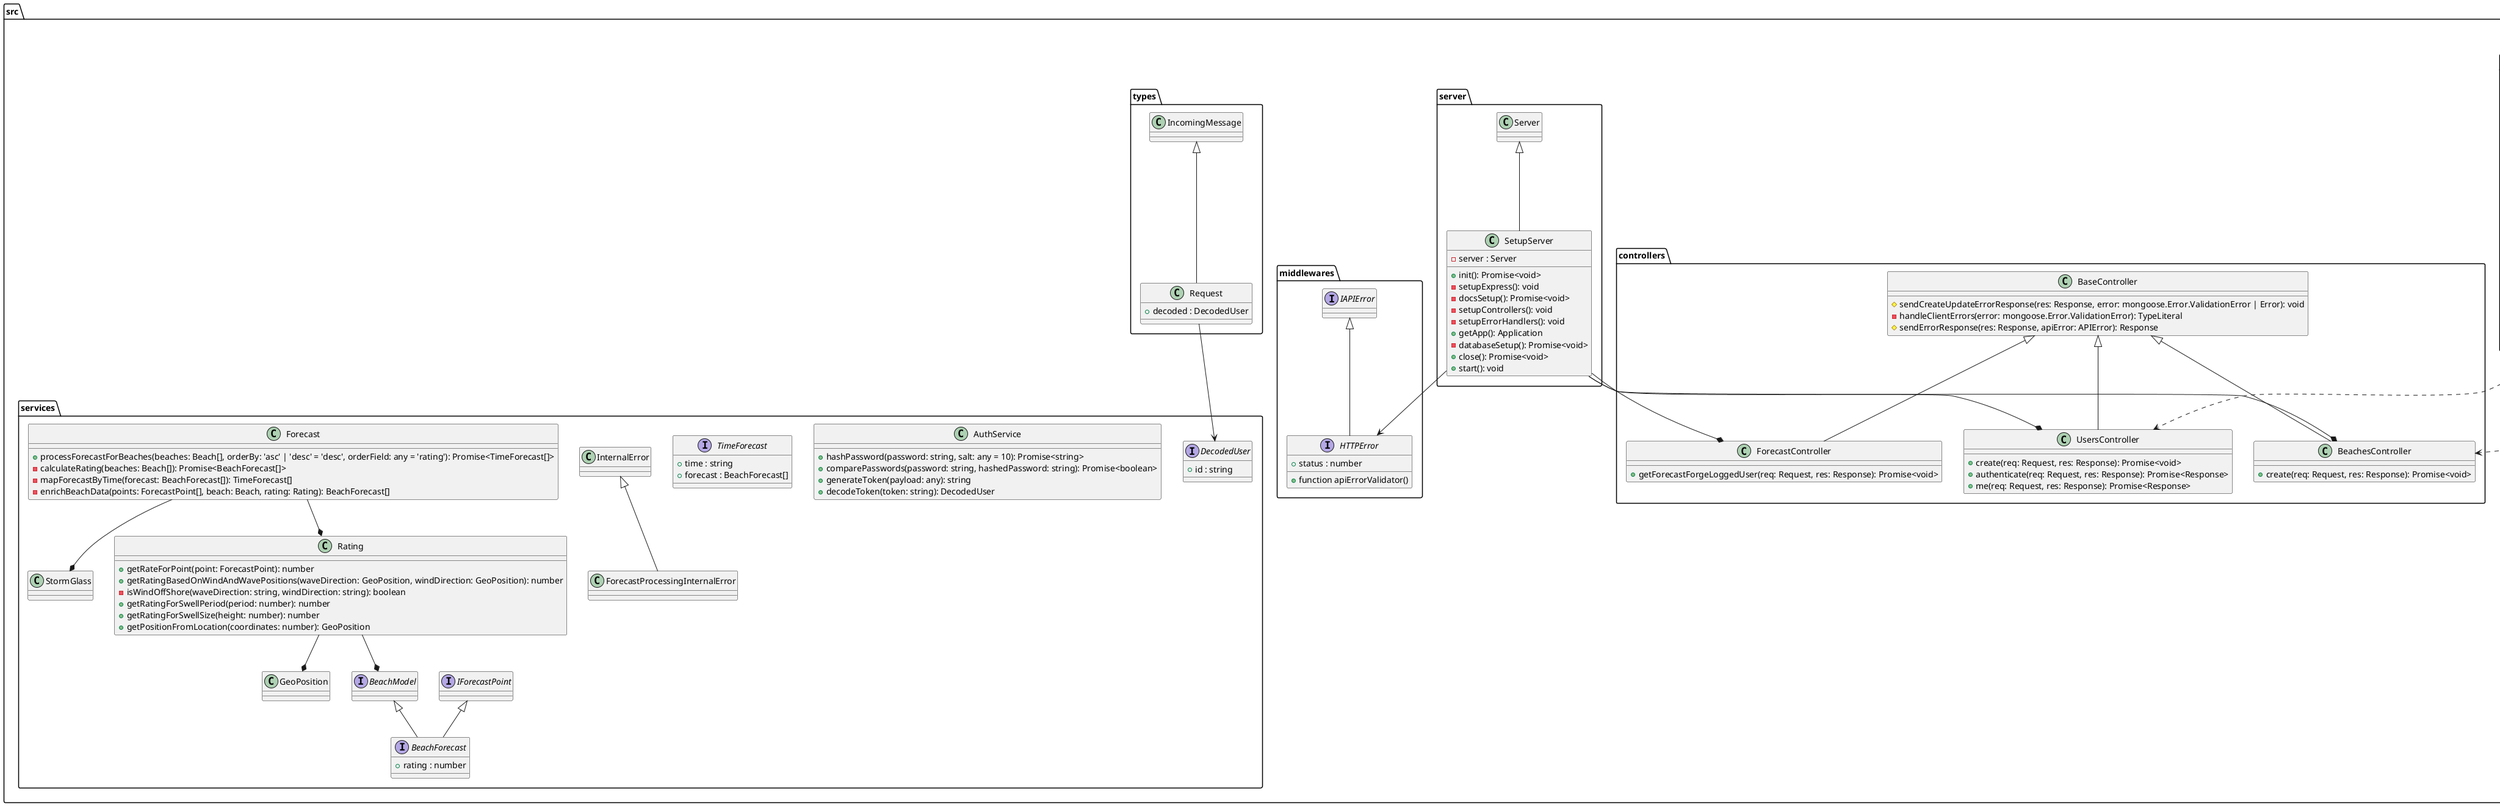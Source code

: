 @startuml class 

package src {


  package services {
    interface DecodedUser{
      +id : string
    }

    class AuthService{
      +hashPassword(password: string, salt: any = 10): Promise<string>
      +comparePasswords(password: string, hashedPassword: string): Promise<boolean>
      +generateToken(payload: any): string
      +decodeToken(token: string): DecodedUser
    }
      
    interface BeachForecast extends BeachModel, IForecastPoint{
      +rating : number
    }

    interface TimeForecast{
      +time : string
      +forecast : BeachForecast[]
    }

    class ForecastProcessingInternalError extends InternalError{

    }

    class Forecast{
      +processForecastForBeaches(beaches: Beach[], orderBy: 'asc' | 'desc' = 'desc', orderField: any = 'rating'): Promise<TimeForecast[]>
      -calculateRating(beaches: Beach[]): Promise<BeachForecast[]>
      -mapForecastByTime(forecast: BeachForecast[]): TimeForecast[]
      -enrichBeachData(points: ForecastPoint[], beach: Beach, rating: Rating): BeachForecast[]
    }

    Forecast --* StormGlass
    Forecast --* Rating

    class Rating{
      +getRateForPoint(point: ForecastPoint): number
      +getRatingBasedOnWindAndWavePositions(waveDirection: GeoPosition, windDirection: GeoPosition): number
      -isWindOffShore(waveDirection: string, windDirection: string): boolean
      +getRatingForSwellPeriod(period: number): number
      +getRatingForSwellSize(height: number): number
      +getPositionFromLocation(coordinates: number): GeoPosition
    }

    Rating --* BeachModel
    Rating --* GeoPosition

  }

  package utils {
    class CacheUtil{
      +set(key: string, value: T, ttl: any = 3600): boolean
      +get(key: string): T | undefined
      +clearAllCache(): void
    }

    interface RequestConfig extends AxiosRequestConfig{

    }

    class AxiosRequestConfig{

    }

    interface Response extends AxiosResponse{

    }

    class AxiosResponse{

    }

    class Request{
      +get(url: string, config: RequestConfig = {}): Promise<Response<T>>
      +isRequestError(error: AxiosError): boolean
    }

    Request --> RequestConfig
    Request --> Response

    class TimeUtil{
      +getUnixTimeForAFutureDay(days: number): number
    }

    package Errors {

      interface IAPIError{
        +message : string
        +code : number
        +codeAsString : string
        +description : string
        +documentation : string
      }

      interface IAPIErrorResponse extends IAPIError{
        +error : string
      }

      class ApiError{
        +format(error: APIError): IAPIErrorResponse
      }

      IAPIErrorResponse --> ApiError

      class InternalError {

      }

      class Error extends InternalError{

      }
    }
  }

  package clients {
    interface StormGlassPointSource{
      [key: string]: number
    }

    interface IStormGlassPoint{
      +time : string
      +waveHeight : StormGlassPointSource
      +waveDirection : StormGlassPointSource
      +swellDirection : StormGlassPointSource
      +swellHeight : StormGlassPointSource
      +swellPeriod : StormGlassPointSource
      +windDirection : StormGlassPointSource
      +windSpeed : StormGlassPointSource
    }

    interface StormGlassForecastResponse{
      +hours : IStormGlassPoint[]
    }

    interface IForecastPoint{
      +time : string
      +waveHeight : number
      +waveDirection : number
      +swellDirection : number
      +swellHeight : number
      +swellPeriod : number
      +windDirection : number
      +windSpeed : number
    }

    class StormGlassUnexpectedResponseError extends InternalError{

    }

    class ClientRequestError extends InternalError{

    }

    class StormGlassResponseError extends InternalError{

    }

    class StormGlass{
      +stormGlassAPIParams : any
      +stormGlassAPISource : any
      +fetchPoints(lat: number, lng: number): Promise<ForecastPoint[]>
      #getForecastPointsFromApi(lat: number, lng: number): Promise<ForecastPoint[]>
      #getForecastPointsFromCache(key: string): ForecastPoint[] | undefined
      -getCacheKey(lat: number, lng: number): string
      -setForecastPointsInCache(key: string, forecastPoints: ForecastPoint[]): boolean
      -normalizeResponse(points: StormGlassForecastResponse): ForecastPoint[]
      -isValidPoint(point: Partial<IStormGlassPoint>): boolean
    }

    IStormGlassPoint --> StormGlassPointSource
    StormGlass <-- IForecastPoint
    StormGlass <-- IStormGlassPoint
    StormGlass <-- StormGlassForecastResponse
    IStormGlassPoint <-- StormGlassForecastResponse
  }

  package controllers {
    class BeachesController{
      +create(req: Request, res: Response): Promise<void>
    }

    class BaseController{

    }

    BaseController <|-- BeachesController

    class ForecastController{
      +getForecastForgeLoggedUser(req: Request, res: Response): Promise<void>
    }

    class BaseController{

    }

    BaseController <|-- ForecastController

    class BaseController{
      #sendCreateUpdateErrorResponse(res: Response, error: mongoose.Error.ValidationError | Error): void
      -handleClientErrors(error: mongoose.Error.ValidationError): TypeLiteral
      #sendErrorResponse(res: Response, apiError: APIError): Response
    }

    class UsersController{
      +create(req: Request, res: Response): Promise<void>
      +authenticate(req: Request, res: Response): Promise<Response>
      +me(req: Request, res: Response): Promise<Response>
    }

    class BaseController{

    }

    BaseController <|-- UsersController

  }

  package middlewares {
    interface HTTPError extends IAPIError{
      +status : number
      +function apiErrorValidator()
    }
  }

  package models {
    enum GeoPosition {
      S = 'S',
      E = 'E',
      W = 'W',
      N = 'N',
    }

    interface Beach{
      +_id : string
      +name : string
      +position : GeoPosition
      +lat : number
      +lng : number
      +userId : string
    }

    interface BeachModel extends Beach {

    }

    BeachModel ..> BeachesController
    Beach --> GeoPosition

    interface User{
      +_id : string
      +name : string
      +email : string
      +password : string
    }

    enum CUSTOM_VALIDATION {
      DUPLICATED = 'DUPLICATED',
    }

    interface UserModel extends User{

    }

    UserModel ..> UsersController
  }

  package server {
    class SetupServer extends Server{
      -server : Server
      +init(): Promise<void>
      -setupExpress(): void
      -docsSetup(): Promise<void>
      -setupControllers(): void
      -setupErrorHandlers(): void
      +getApp(): Application
      -databaseSetup(): Promise<void>
      +close(): Promise<void>
      +start(): void
    }

    SetupServer --> HTTPError
    SetupServer --* ForecastController
    SetupServer --* BeachesController
    SetupServer --* UsersController
  }

  package types {
    interface Request{
      +decoded : DecodedUser
    }

    class IncomingMessage{

    }

    class Request{

    }

    Request --> DecodedUser
    IncomingMessage <|-- Request
  }

  
}

@enduml